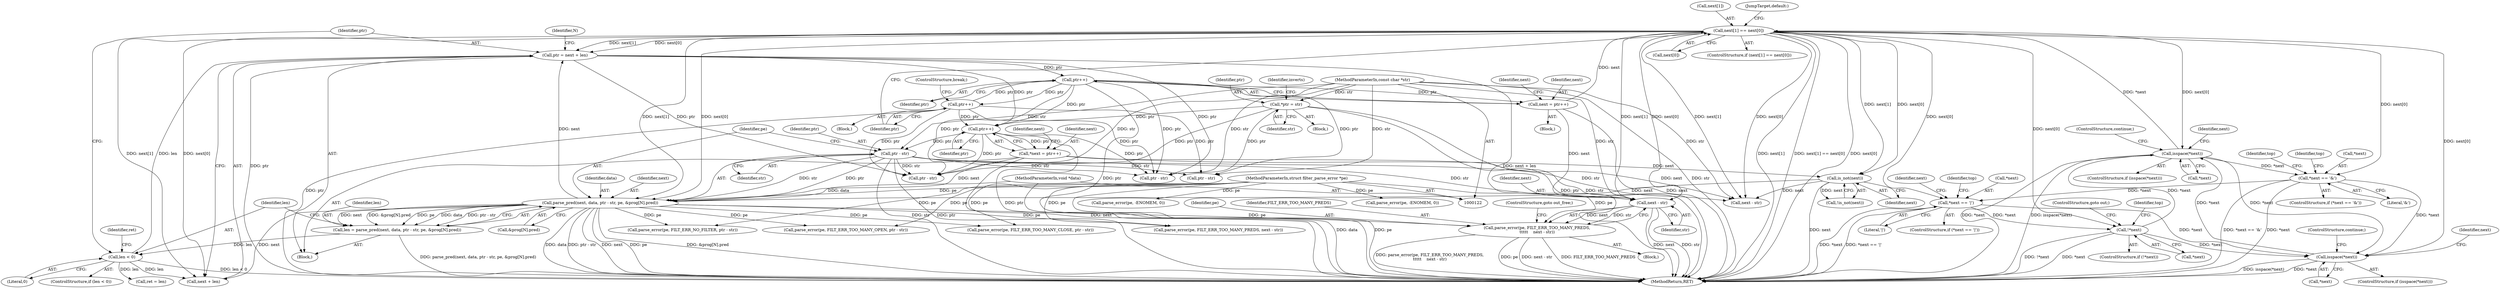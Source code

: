 digraph "0_linux_81f9c4e4177d31ced6f52a89bb70e93bfb77ca03_1@pointer" {
"1000365" [label="(Call,next - str)"];
"1000350" [label="(Call,next[1] == next[0])"];
"1000331" [label="(Call,next = ptr++)"];
"1000333" [label="(Call,ptr++)"];
"1000317" [label="(Call,ptr = next + len)"];
"1000295" [label="(Call,parse_pred(next, data, ptr - str, pe, &prog[N].pred))"];
"1000259" [label="(Call,is_not(next))"];
"1000226" [label="(Call,*next = ptr++)"];
"1000228" [label="(Call,ptr++)"];
"1000358" [label="(Call,ptr++)"];
"1000133" [label="(Call,*ptr = str)"];
"1000123" [label="(MethodParameterIn,const char *str)"];
"1000127" [label="(MethodParameterIn,void *data)"];
"1000298" [label="(Call,ptr - str)"];
"1000128" [label="(MethodParameterIn,struct filter_parse_error *pe)"];
"1000309" [label="(Call,len < 0)"];
"1000293" [label="(Call,len = parse_pred(next, data, ptr - str, pe, &prog[N].pred))"];
"1000336" [label="(Call,isspace(*next))"];
"1000431" [label="(Call,!*next)"];
"1000420" [label="(Call,*next == '|')"];
"1000392" [label="(Call,*next == '&')"];
"1000231" [label="(Call,isspace(*next))"];
"1000362" [label="(Call,parse_error(pe, FILT_ERR_TOO_MANY_PREDS,\n\t\t\t\t\t    next - str))"];
"1000334" [label="(Identifier,ptr)"];
"1000354" [label="(Call,next[0])"];
"1000296" [label="(Identifier,next)"];
"1000228" [label="(Call,ptr++)"];
"1000272" [label="(Call,parse_error(pe, FILT_ERR_TOO_MANY_PREDS, next - str))"];
"1000363" [label="(Identifier,pe)"];
"1000314" [label="(Identifier,ret)"];
"1000330" [label="(Block,)"];
"1000123" [label="(MethodParameterIn,const char *str)"];
"1000462" [label="(Call,ptr - str)"];
"1000300" [label="(Identifier,str)"];
"1000447" [label="(Call,ptr - str)"];
"1000258" [label="(Call,!is_not(next))"];
"1000317" [label="(Call,ptr = next + len)"];
"1000351" [label="(Call,next[1])"];
"1000331" [label="(Call,next = ptr++)"];
"1000297" [label="(Identifier,data)"];
"1000342" [label="(Identifier,next)"];
"1000364" [label="(Identifier,FILT_ERR_TOO_MANY_PREDS)"];
"1000427" [label="(Identifier,top)"];
"1000368" [label="(ControlStructure,goto out_free;)"];
"1000318" [label="(Identifier,ptr)"];
"1000393" [label="(Call,*next)"];
"1000392" [label="(Call,*next == '&')"];
"1000335" [label="(ControlStructure,if (isspace(*next)))"];
"1000302" [label="(Call,&prog[N].pred)"];
"1000477" [label="(Call,ptr - str)"];
"1000350" [label="(Call,next[1] == next[0])"];
"1000226" [label="(Call,*next = ptr++)"];
"1000391" [label="(ControlStructure,if (*next == '&'))"];
"1000259" [label="(Call,is_not(next))"];
"1000405" [label="(Identifier,top)"];
"1000129" [label="(Block,)"];
"1000135" [label="(Identifier,str)"];
"1000233" [label="(Identifier,next)"];
"1000232" [label="(Call,*next)"];
"1000275" [label="(Call,next - str)"];
"1000260" [label="(Identifier,next)"];
"1000229" [label="(Identifier,ptr)"];
"1000134" [label="(Identifier,ptr)"];
"1000366" [label="(Identifier,next)"];
"1000298" [label="(Call,ptr - str)"];
"1000431" [label="(Call,!*next)"];
"1000128" [label="(MethodParameterIn,struct filter_parse_error *pe)"];
"1000295" [label="(Call,parse_pred(next, data, ptr - str, pe, &prog[N].pred))"];
"1000430" [label="(ControlStructure,if (!*next))"];
"1000234" [label="(ControlStructure,continue;)"];
"1000474" [label="(Call,parse_error(pe, FILT_ERR_NO_FILTER, ptr - str))"];
"1000459" [label="(Call,parse_error(pe, FILT_ERR_TOO_MANY_OPEN, ptr - str))"];
"1000432" [label="(Call,*next)"];
"1000365" [label="(Call,next - str)"];
"1000337" [label="(Call,*next)"];
"1000336" [label="(Call,isspace(*next))"];
"1000138" [label="(Identifier,inverts)"];
"1000237" [label="(Identifier,next)"];
"1000323" [label="(Identifier,N)"];
"1000395" [label="(Literal,'&')"];
"1000308" [label="(ControlStructure,if (len < 0))"];
"1000421" [label="(Call,*next)"];
"1000311" [label="(Literal,0)"];
"1000349" [label="(ControlStructure,if (next[1] == next[0]))"];
"1000357" [label="(Block,)"];
"1000310" [label="(Identifier,len)"];
"1000309" [label="(Call,len < 0)"];
"1000626" [label="(MethodReturn,RET)"];
"1000339" [label="(ControlStructure,continue;)"];
"1000367" [label="(Identifier,str)"];
"1000187" [label="(Call,parse_error(pe, -ENOMEM, 0))"];
"1000433" [label="(Identifier,next)"];
"1000333" [label="(Call,ptr++)"];
"1000231" [label="(Call,isspace(*next))"];
"1000437" [label="(Identifier,top)"];
"1000360" [label="(ControlStructure,break;)"];
"1000127" [label="(MethodParameterIn,void *data)"];
"1000338" [label="(Identifier,next)"];
"1000299" [label="(Identifier,ptr)"];
"1000361" [label="(JumpTarget,default:)"];
"1000399" [label="(Identifier,top)"];
"1000294" [label="(Identifier,len)"];
"1000227" [label="(Identifier,next)"];
"1000319" [label="(Call,next + len)"];
"1000359" [label="(Identifier,ptr)"];
"1000332" [label="(Identifier,next)"];
"1000301" [label="(Identifier,pe)"];
"1000358" [label="(Call,ptr++)"];
"1000133" [label="(Call,*ptr = str)"];
"1000230" [label="(ControlStructure,if (isspace(*next)))"];
"1000313" [label="(Call,ret = len)"];
"1000423" [label="(Literal,'|')"];
"1000420" [label="(Call,*next == '|')"];
"1000419" [label="(ControlStructure,if (*next == '|'))"];
"1000224" [label="(Block,)"];
"1000444" [label="(Call,parse_error(pe, FILT_ERR_TOO_MANY_CLOSE, ptr - str))"];
"1000343" [label="(Block,)"];
"1000434" [label="(ControlStructure,goto out;)"];
"1000205" [label="(Call,parse_error(pe, -ENOMEM, 0))"];
"1000362" [label="(Call,parse_error(pe, FILT_ERR_TOO_MANY_PREDS,\n\t\t\t\t\t    next - str))"];
"1000293" [label="(Call,len = parse_pred(next, data, ptr - str, pe, &prog[N].pred))"];
"1000365" -> "1000362"  [label="AST: "];
"1000365" -> "1000367"  [label="CFG: "];
"1000366" -> "1000365"  [label="AST: "];
"1000367" -> "1000365"  [label="AST: "];
"1000362" -> "1000365"  [label="CFG: "];
"1000365" -> "1000626"  [label="DDG: str"];
"1000365" -> "1000626"  [label="DDG: next"];
"1000365" -> "1000362"  [label="DDG: next"];
"1000365" -> "1000362"  [label="DDG: str"];
"1000350" -> "1000365"  [label="DDG: next[1]"];
"1000350" -> "1000365"  [label="DDG: next[0]"];
"1000331" -> "1000365"  [label="DDG: next"];
"1000298" -> "1000365"  [label="DDG: str"];
"1000123" -> "1000365"  [label="DDG: str"];
"1000350" -> "1000349"  [label="AST: "];
"1000350" -> "1000354"  [label="CFG: "];
"1000351" -> "1000350"  [label="AST: "];
"1000354" -> "1000350"  [label="AST: "];
"1000359" -> "1000350"  [label="CFG: "];
"1000361" -> "1000350"  [label="CFG: "];
"1000350" -> "1000626"  [label="DDG: next[1]"];
"1000350" -> "1000626"  [label="DDG: next[1] == next[0]"];
"1000350" -> "1000626"  [label="DDG: next[0]"];
"1000350" -> "1000231"  [label="DDG: next[0]"];
"1000350" -> "1000259"  [label="DDG: next[1]"];
"1000350" -> "1000259"  [label="DDG: next[0]"];
"1000350" -> "1000275"  [label="DDG: next[1]"];
"1000350" -> "1000275"  [label="DDG: next[0]"];
"1000350" -> "1000295"  [label="DDG: next[1]"];
"1000350" -> "1000295"  [label="DDG: next[0]"];
"1000350" -> "1000317"  [label="DDG: next[1]"];
"1000350" -> "1000317"  [label="DDG: next[0]"];
"1000350" -> "1000319"  [label="DDG: next[1]"];
"1000350" -> "1000319"  [label="DDG: next[0]"];
"1000350" -> "1000336"  [label="DDG: next[0]"];
"1000331" -> "1000350"  [label="DDG: next"];
"1000336" -> "1000350"  [label="DDG: *next"];
"1000350" -> "1000392"  [label="DDG: next[0]"];
"1000350" -> "1000420"  [label="DDG: next[0]"];
"1000350" -> "1000431"  [label="DDG: next[0]"];
"1000331" -> "1000330"  [label="AST: "];
"1000331" -> "1000333"  [label="CFG: "];
"1000332" -> "1000331"  [label="AST: "];
"1000333" -> "1000331"  [label="AST: "];
"1000338" -> "1000331"  [label="CFG: "];
"1000331" -> "1000626"  [label="DDG: next"];
"1000333" -> "1000331"  [label="DDG: ptr"];
"1000333" -> "1000334"  [label="CFG: "];
"1000334" -> "1000333"  [label="AST: "];
"1000333" -> "1000626"  [label="DDG: ptr"];
"1000333" -> "1000228"  [label="DDG: ptr"];
"1000317" -> "1000333"  [label="DDG: ptr"];
"1000358" -> "1000333"  [label="DDG: ptr"];
"1000333" -> "1000358"  [label="DDG: ptr"];
"1000333" -> "1000447"  [label="DDG: ptr"];
"1000333" -> "1000462"  [label="DDG: ptr"];
"1000333" -> "1000477"  [label="DDG: ptr"];
"1000317" -> "1000224"  [label="AST: "];
"1000317" -> "1000319"  [label="CFG: "];
"1000318" -> "1000317"  [label="AST: "];
"1000319" -> "1000317"  [label="AST: "];
"1000323" -> "1000317"  [label="CFG: "];
"1000317" -> "1000626"  [label="DDG: ptr"];
"1000317" -> "1000626"  [label="DDG: next + len"];
"1000317" -> "1000228"  [label="DDG: ptr"];
"1000295" -> "1000317"  [label="DDG: next"];
"1000309" -> "1000317"  [label="DDG: len"];
"1000317" -> "1000462"  [label="DDG: ptr"];
"1000317" -> "1000477"  [label="DDG: ptr"];
"1000295" -> "1000293"  [label="AST: "];
"1000295" -> "1000302"  [label="CFG: "];
"1000296" -> "1000295"  [label="AST: "];
"1000297" -> "1000295"  [label="AST: "];
"1000298" -> "1000295"  [label="AST: "];
"1000301" -> "1000295"  [label="AST: "];
"1000302" -> "1000295"  [label="AST: "];
"1000293" -> "1000295"  [label="CFG: "];
"1000295" -> "1000626"  [label="DDG: ptr - str"];
"1000295" -> "1000626"  [label="DDG: next"];
"1000295" -> "1000626"  [label="DDG: pe"];
"1000295" -> "1000626"  [label="DDG: &prog[N].pred"];
"1000295" -> "1000626"  [label="DDG: data"];
"1000295" -> "1000272"  [label="DDG: pe"];
"1000295" -> "1000293"  [label="DDG: next"];
"1000295" -> "1000293"  [label="DDG: &prog[N].pred"];
"1000295" -> "1000293"  [label="DDG: pe"];
"1000295" -> "1000293"  [label="DDG: data"];
"1000295" -> "1000293"  [label="DDG: ptr - str"];
"1000259" -> "1000295"  [label="DDG: next"];
"1000226" -> "1000295"  [label="DDG: next"];
"1000127" -> "1000295"  [label="DDG: data"];
"1000298" -> "1000295"  [label="DDG: ptr"];
"1000298" -> "1000295"  [label="DDG: str"];
"1000128" -> "1000295"  [label="DDG: pe"];
"1000295" -> "1000319"  [label="DDG: next"];
"1000295" -> "1000362"  [label="DDG: pe"];
"1000295" -> "1000444"  [label="DDG: pe"];
"1000295" -> "1000459"  [label="DDG: pe"];
"1000295" -> "1000474"  [label="DDG: pe"];
"1000259" -> "1000258"  [label="AST: "];
"1000259" -> "1000260"  [label="CFG: "];
"1000260" -> "1000259"  [label="AST: "];
"1000258" -> "1000259"  [label="CFG: "];
"1000259" -> "1000626"  [label="DDG: next"];
"1000259" -> "1000258"  [label="DDG: next"];
"1000226" -> "1000259"  [label="DDG: next"];
"1000259" -> "1000275"  [label="DDG: next"];
"1000226" -> "1000224"  [label="AST: "];
"1000226" -> "1000228"  [label="CFG: "];
"1000227" -> "1000226"  [label="AST: "];
"1000228" -> "1000226"  [label="AST: "];
"1000233" -> "1000226"  [label="CFG: "];
"1000226" -> "1000626"  [label="DDG: next"];
"1000228" -> "1000226"  [label="DDG: ptr"];
"1000226" -> "1000275"  [label="DDG: next"];
"1000228" -> "1000229"  [label="CFG: "];
"1000229" -> "1000228"  [label="AST: "];
"1000228" -> "1000626"  [label="DDG: ptr"];
"1000358" -> "1000228"  [label="DDG: ptr"];
"1000133" -> "1000228"  [label="DDG: ptr"];
"1000228" -> "1000298"  [label="DDG: ptr"];
"1000228" -> "1000462"  [label="DDG: ptr"];
"1000228" -> "1000477"  [label="DDG: ptr"];
"1000358" -> "1000357"  [label="AST: "];
"1000358" -> "1000359"  [label="CFG: "];
"1000359" -> "1000358"  [label="AST: "];
"1000360" -> "1000358"  [label="CFG: "];
"1000358" -> "1000626"  [label="DDG: ptr"];
"1000358" -> "1000447"  [label="DDG: ptr"];
"1000358" -> "1000462"  [label="DDG: ptr"];
"1000358" -> "1000477"  [label="DDG: ptr"];
"1000133" -> "1000129"  [label="AST: "];
"1000133" -> "1000135"  [label="CFG: "];
"1000134" -> "1000133"  [label="AST: "];
"1000135" -> "1000133"  [label="AST: "];
"1000138" -> "1000133"  [label="CFG: "];
"1000133" -> "1000626"  [label="DDG: ptr"];
"1000133" -> "1000626"  [label="DDG: str"];
"1000123" -> "1000133"  [label="DDG: str"];
"1000133" -> "1000462"  [label="DDG: ptr"];
"1000133" -> "1000477"  [label="DDG: ptr"];
"1000123" -> "1000122"  [label="AST: "];
"1000123" -> "1000626"  [label="DDG: str"];
"1000123" -> "1000275"  [label="DDG: str"];
"1000123" -> "1000298"  [label="DDG: str"];
"1000123" -> "1000447"  [label="DDG: str"];
"1000123" -> "1000462"  [label="DDG: str"];
"1000123" -> "1000477"  [label="DDG: str"];
"1000127" -> "1000122"  [label="AST: "];
"1000127" -> "1000626"  [label="DDG: data"];
"1000298" -> "1000300"  [label="CFG: "];
"1000299" -> "1000298"  [label="AST: "];
"1000300" -> "1000298"  [label="AST: "];
"1000301" -> "1000298"  [label="CFG: "];
"1000298" -> "1000626"  [label="DDG: ptr"];
"1000298" -> "1000626"  [label="DDG: str"];
"1000298" -> "1000275"  [label="DDG: str"];
"1000298" -> "1000447"  [label="DDG: str"];
"1000298" -> "1000462"  [label="DDG: str"];
"1000298" -> "1000477"  [label="DDG: str"];
"1000128" -> "1000122"  [label="AST: "];
"1000128" -> "1000626"  [label="DDG: pe"];
"1000128" -> "1000187"  [label="DDG: pe"];
"1000128" -> "1000205"  [label="DDG: pe"];
"1000128" -> "1000272"  [label="DDG: pe"];
"1000128" -> "1000362"  [label="DDG: pe"];
"1000128" -> "1000444"  [label="DDG: pe"];
"1000128" -> "1000459"  [label="DDG: pe"];
"1000128" -> "1000474"  [label="DDG: pe"];
"1000309" -> "1000308"  [label="AST: "];
"1000309" -> "1000311"  [label="CFG: "];
"1000310" -> "1000309"  [label="AST: "];
"1000311" -> "1000309"  [label="AST: "];
"1000314" -> "1000309"  [label="CFG: "];
"1000318" -> "1000309"  [label="CFG: "];
"1000309" -> "1000626"  [label="DDG: len < 0"];
"1000293" -> "1000309"  [label="DDG: len"];
"1000309" -> "1000313"  [label="DDG: len"];
"1000309" -> "1000319"  [label="DDG: len"];
"1000293" -> "1000224"  [label="AST: "];
"1000294" -> "1000293"  [label="AST: "];
"1000310" -> "1000293"  [label="CFG: "];
"1000293" -> "1000626"  [label="DDG: parse_pred(next, data, ptr - str, pe, &prog[N].pred)"];
"1000336" -> "1000335"  [label="AST: "];
"1000336" -> "1000337"  [label="CFG: "];
"1000337" -> "1000336"  [label="AST: "];
"1000339" -> "1000336"  [label="CFG: "];
"1000342" -> "1000336"  [label="CFG: "];
"1000336" -> "1000626"  [label="DDG: isspace(*next)"];
"1000336" -> "1000626"  [label="DDG: *next"];
"1000336" -> "1000231"  [label="DDG: *next"];
"1000431" -> "1000336"  [label="DDG: *next"];
"1000231" -> "1000336"  [label="DDG: *next"];
"1000336" -> "1000392"  [label="DDG: *next"];
"1000431" -> "1000430"  [label="AST: "];
"1000431" -> "1000432"  [label="CFG: "];
"1000432" -> "1000431"  [label="AST: "];
"1000434" -> "1000431"  [label="CFG: "];
"1000437" -> "1000431"  [label="CFG: "];
"1000431" -> "1000626"  [label="DDG: *next"];
"1000431" -> "1000626"  [label="DDG: !*next"];
"1000431" -> "1000231"  [label="DDG: *next"];
"1000420" -> "1000431"  [label="DDG: *next"];
"1000420" -> "1000419"  [label="AST: "];
"1000420" -> "1000423"  [label="CFG: "];
"1000421" -> "1000420"  [label="AST: "];
"1000423" -> "1000420"  [label="AST: "];
"1000427" -> "1000420"  [label="CFG: "];
"1000433" -> "1000420"  [label="CFG: "];
"1000420" -> "1000626"  [label="DDG: *next == '|'"];
"1000420" -> "1000626"  [label="DDG: *next"];
"1000420" -> "1000231"  [label="DDG: *next"];
"1000392" -> "1000420"  [label="DDG: *next"];
"1000392" -> "1000391"  [label="AST: "];
"1000392" -> "1000395"  [label="CFG: "];
"1000393" -> "1000392"  [label="AST: "];
"1000395" -> "1000392"  [label="AST: "];
"1000399" -> "1000392"  [label="CFG: "];
"1000405" -> "1000392"  [label="CFG: "];
"1000392" -> "1000626"  [label="DDG: *next == '&'"];
"1000392" -> "1000626"  [label="DDG: *next"];
"1000392" -> "1000231"  [label="DDG: *next"];
"1000231" -> "1000230"  [label="AST: "];
"1000231" -> "1000232"  [label="CFG: "];
"1000232" -> "1000231"  [label="AST: "];
"1000234" -> "1000231"  [label="CFG: "];
"1000237" -> "1000231"  [label="CFG: "];
"1000231" -> "1000626"  [label="DDG: isspace(*next)"];
"1000231" -> "1000626"  [label="DDG: *next"];
"1000362" -> "1000343"  [label="AST: "];
"1000363" -> "1000362"  [label="AST: "];
"1000364" -> "1000362"  [label="AST: "];
"1000368" -> "1000362"  [label="CFG: "];
"1000362" -> "1000626"  [label="DDG: next - str"];
"1000362" -> "1000626"  [label="DDG: FILT_ERR_TOO_MANY_PREDS"];
"1000362" -> "1000626"  [label="DDG: parse_error(pe, FILT_ERR_TOO_MANY_PREDS,\n\t\t\t\t\t    next - str)"];
"1000362" -> "1000626"  [label="DDG: pe"];
}
